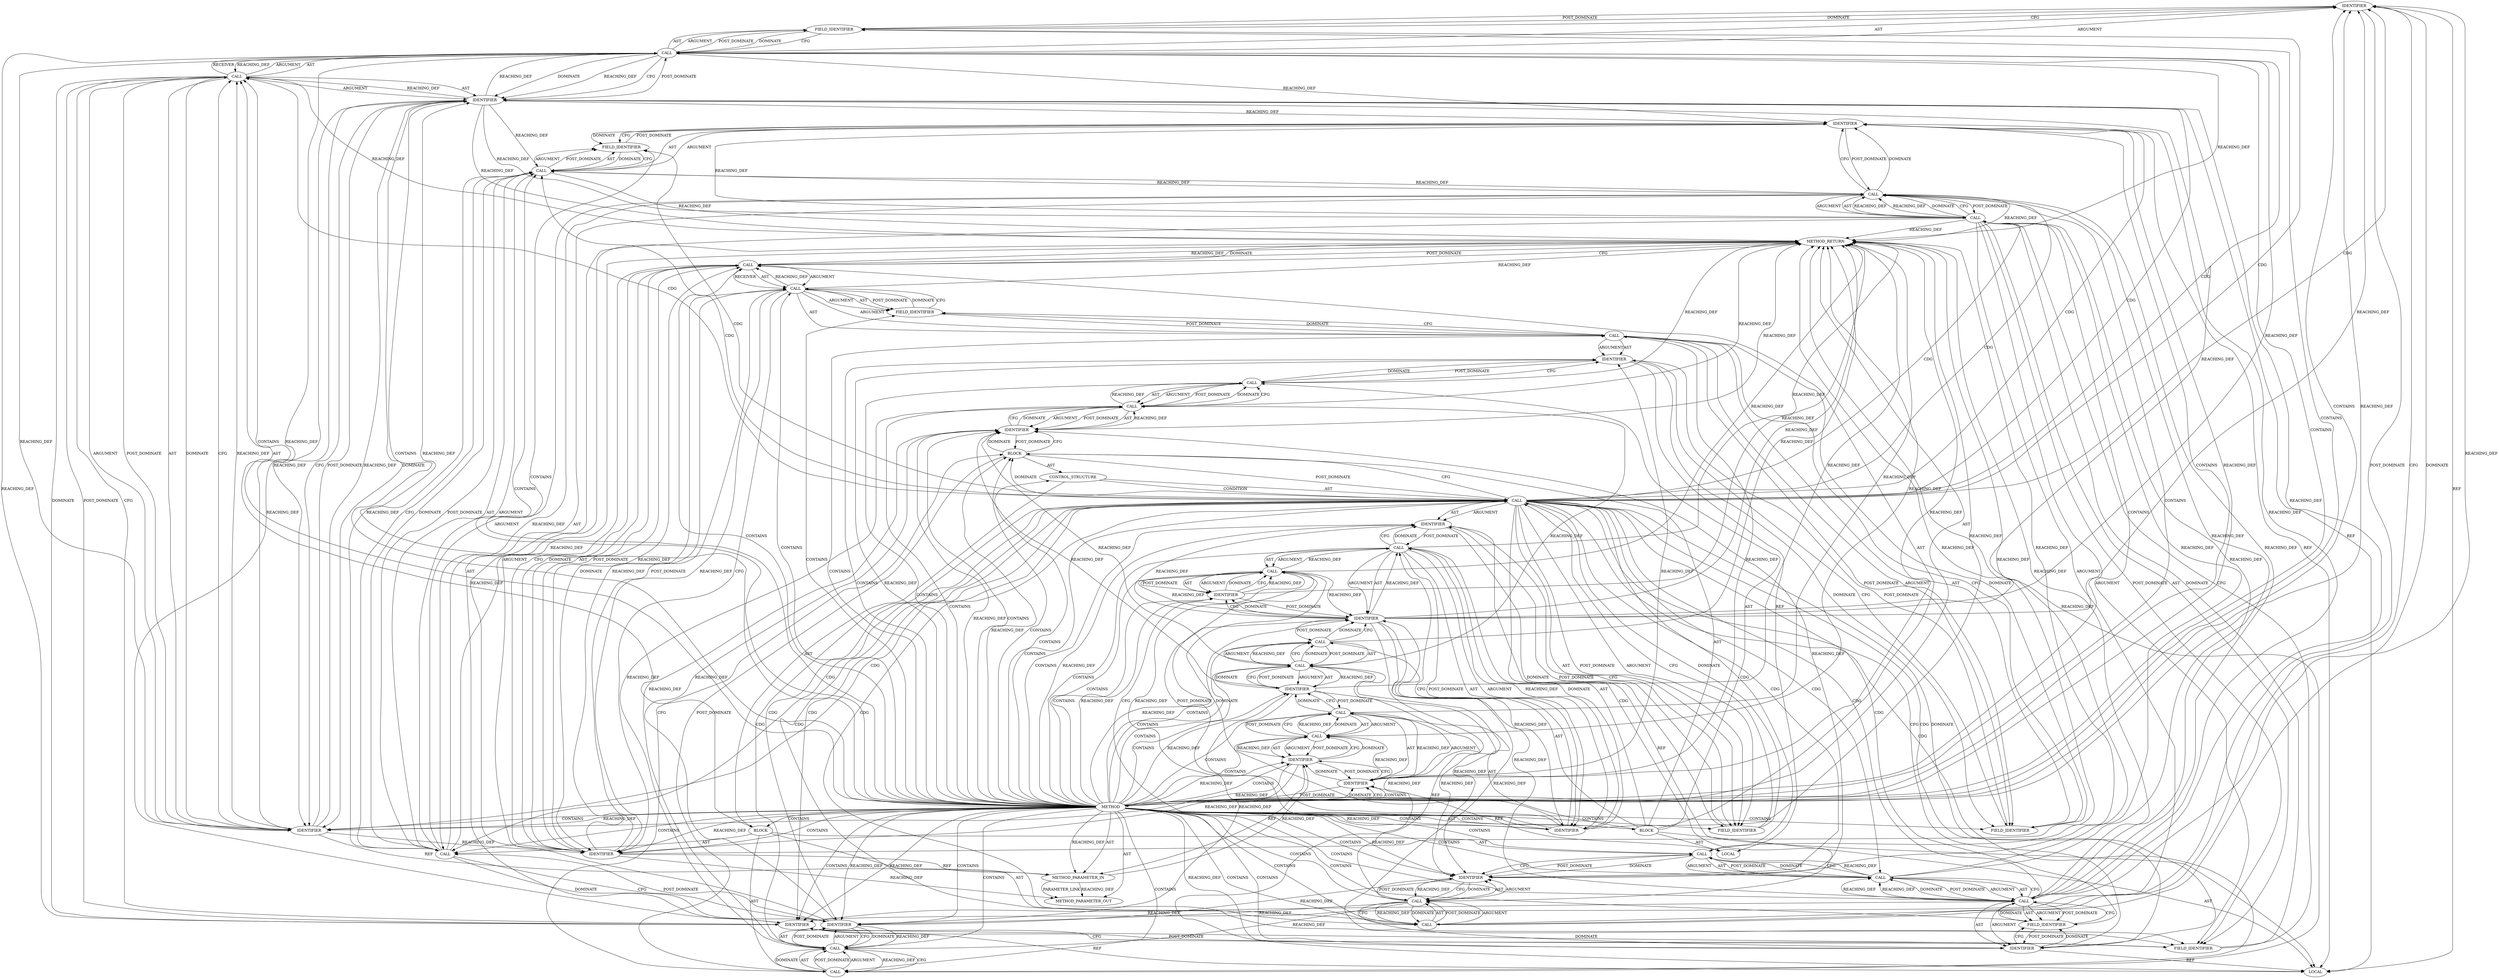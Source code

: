digraph {
  18714 [label=IDENTIFIER ORDER=1 ARGUMENT_INDEX=1 CODE="dev" COLUMN_NUMBER=4 LINE_NUMBER=94 TYPE_FULL_NAME="tls_toe_device*" NAME="dev"]
  18724 [label=IDENTIFIER ORDER=1 ARGUMENT_INDEX=1 CODE="dev" COLUMN_NUMBER=25 LINE_NUMBER=95 TYPE_FULL_NAME="tls_toe_device*" NAME="dev"]
  18711 [label=IDENTIFIER ORDER=1 ARGUMENT_INDEX=1 CODE="device_spinlock" COLUMN_NUMBER=20 LINE_NUMBER=93 TYPE_FULL_NAME="ANY" NAME="device_spinlock"]
  18728 [label=IDENTIFIER ORDER=1 ARGUMENT_INDEX=1 CODE="device_spinlock" COLUMN_NUMBER=18 LINE_NUMBER=96 TYPE_FULL_NAME="ANY" NAME="device_spinlock"]
  18718 [label=CALL ORDER=4 ARGUMENT_INDEX=-1 CODE="kref_put(&dev->kref, dev->release)" COLUMN_NUMBER=4 METHOD_FULL_NAME="kref_put" LINE_NUMBER=95 TYPE_FULL_NAME="<empty>" DISPATCH_TYPE="STATIC_DISPATCH" SIGNATURE="" NAME="kref_put"]
  18702 [label=FIELD_IDENTIFIER ORDER=2 ARGUMENT_INDEX=2 CODE="unhash" COLUMN_NUMBER=7 LINE_NUMBER=91 CANONICAL_NAME="unhash"]
  18713 [label=CALL ORDER=1 ARGUMENT_INDEX=0 CODE="dev->unhash" COLUMN_NUMBER=4 METHOD_FULL_NAME="<operator>.indirectFieldAccess" LINE_NUMBER=94 TYPE_FULL_NAME="<empty>" DISPATCH_TYPE="STATIC_DISPATCH" SIGNATURE="" NAME="<operator>.indirectFieldAccess"]
  18704 [label=CALL ORDER=1 ARGUMENT_INDEX=-1 CODE="kref_get(&dev->kref)" COLUMN_NUMBER=4 METHOD_FULL_NAME="kref_get" LINE_NUMBER=92 TYPE_FULL_NAME="<empty>" DISPATCH_TYPE="STATIC_DISPATCH" SIGNATURE="" NAME="kref_get"]
  18684 [label=LOCAL ORDER=1 CODE="struct tls_context* ctx" COLUMN_NUMBER=21 LINE_NUMBER=86 TYPE_FULL_NAME="tls_context*" NAME="ctx"]
  18707 [label=IDENTIFIER ORDER=1 ARGUMENT_INDEX=1 CODE="dev" COLUMN_NUMBER=14 LINE_NUMBER=92 TYPE_FULL_NAME="tls_toe_device*" NAME="dev"]
  18695 [label=CALL ORDER=2 ARGUMENT_INDEX=2 CODE="&device_list" COLUMN_NUMBER=27 METHOD_FULL_NAME="<operator>.addressOf" LINE_NUMBER=90 TYPE_FULL_NAME="<empty>" DISPATCH_TYPE="STATIC_DISPATCH" SIGNATURE="" NAME="<operator>.addressOf"]
  18717 [label=IDENTIFIER ORDER=3 ARGUMENT_INDEX=2 CODE="sk" COLUMN_NUMBER=21 LINE_NUMBER=94 TYPE_FULL_NAME="sock*" NAME="sk"]
  18739 [label=METHOD_RETURN ORDER=3 CODE="RET" COLUMN_NUMBER=1 LINE_NUMBER=84 TYPE_FULL_NAME="void" EVALUATION_STRATEGY="BY_VALUE"]
  18735 [label=IDENTIFIER ORDER=1 ARGUMENT_INDEX=1 CODE="ctx" COLUMN_NUMBER=2 LINE_NUMBER=100 TYPE_FULL_NAME="tls_context*" NAME="ctx"]
  18694 [label=IDENTIFIER ORDER=1 ARGUMENT_INDEX=1 CODE="dev" COLUMN_NUMBER=22 LINE_NUMBER=90 TYPE_FULL_NAME="tls_toe_device*" NAME="dev"]
  18715 [label=FIELD_IDENTIFIER ORDER=2 ARGUMENT_INDEX=2 CODE="unhash" COLUMN_NUMBER=4 LINE_NUMBER=94 CANONICAL_NAME="unhash"]
  21726 [label=METHOD_PARAMETER_OUT ORDER=1 CODE="struct sock *sk" IS_VARIADIC=false COLUMN_NUMBER=21 LINE_NUMBER=84 TYPE_FULL_NAME="sock*" EVALUATION_STRATEGY="BY_VALUE" INDEX=1 NAME="sk"]
  18699 [label=CONTROL_STRUCTURE CONTROL_STRUCTURE_TYPE="IF" ORDER=1 PARSER_TYPE_NAME="CASTIfStatement" ARGUMENT_INDEX=-1 CODE="if (dev->unhash)" COLUMN_NUMBER=3 LINE_NUMBER=91]
  18697 [label=IDENTIFIER ORDER=3 ARGUMENT_INDEX=3 CODE="dev_list" COLUMN_NUMBER=41 LINE_NUMBER=90 TYPE_FULL_NAME="ANY" NAME="dev_list"]
  18693 [label=CALL ORDER=5 ARGUMENT_INDEX=-1 CODE="list_for_each_entry(dev, &device_list, dev_list)" COLUMN_NUMBER=2 METHOD_FULL_NAME="list_for_each_entry" LINE_NUMBER=90 TYPE_FULL_NAME="<empty>" DISPATCH_TYPE="STATIC_DISPATCH" SIGNATURE="" NAME="list_for_each_entry"]
  18720 [label=CALL ORDER=1 ARGUMENT_INDEX=1 CODE="dev->kref" COLUMN_NUMBER=14 METHOD_FULL_NAME="<operator>.indirectFieldAccess" LINE_NUMBER=95 TYPE_FULL_NAME="<empty>" DISPATCH_TYPE="STATIC_DISPATCH" SIGNATURE="" NAME="<operator>.indirectFieldAccess"]
  18732 [label=CALL ORDER=8 ARGUMENT_INDEX=-1 CODE="ctx->sk_proto->unhash(sk)" COLUMN_NUMBER=2 METHOD_FULL_NAME="unhash" LINE_NUMBER=100 TYPE_FULL_NAME="<empty>" DISPATCH_TYPE="STATIC_DISPATCH" SIGNATURE="" NAME="unhash"]
  18738 [label=IDENTIFIER ORDER=2 ARGUMENT_INDEX=1 CODE="sk" COLUMN_NUMBER=24 LINE_NUMBER=100 TYPE_FULL_NAME="sock*" NAME="sk"]
  18686 [label=IDENTIFIER ORDER=1 ARGUMENT_INDEX=1 CODE="ctx" COLUMN_NUMBER=22 LINE_NUMBER=86 TYPE_FULL_NAME="tls_context*" NAME="ctx"]
  18722 [label=FIELD_IDENTIFIER ORDER=2 ARGUMENT_INDEX=2 CODE="kref" COLUMN_NUMBER=14 LINE_NUMBER=95 CANONICAL_NAME="kref"]
  18691 [label=CALL ORDER=1 ARGUMENT_INDEX=1 CODE="&device_spinlock" COLUMN_NUMBER=15 METHOD_FULL_NAME="<operator>.addressOf" LINE_NUMBER=89 TYPE_FULL_NAME="<empty>" DISPATCH_TYPE="STATIC_DISPATCH" SIGNATURE="" NAME="<operator>.addressOf"]
  18721 [label=IDENTIFIER ORDER=1 ARGUMENT_INDEX=1 CODE="dev" COLUMN_NUMBER=14 LINE_NUMBER=95 TYPE_FULL_NAME="tls_toe_device*" NAME="dev"]
  18709 [label=CALL ORDER=2 ARGUMENT_INDEX=-1 CODE="spin_unlock_bh(&device_spinlock)" COLUMN_NUMBER=4 METHOD_FULL_NAME="spin_unlock_bh" LINE_NUMBER=93 TYPE_FULL_NAME="<empty>" DISPATCH_TYPE="STATIC_DISPATCH" SIGNATURE="" NAME="spin_unlock_bh"]
  18725 [label=FIELD_IDENTIFIER ORDER=2 ARGUMENT_INDEX=2 CODE="release" COLUMN_NUMBER=25 LINE_NUMBER=95 CANONICAL_NAME="release"]
  18729 [label=CALL ORDER=7 ARGUMENT_INDEX=-1 CODE="spin_unlock_bh(&device_spinlock)" COLUMN_NUMBER=2 METHOD_FULL_NAME="spin_unlock_bh" LINE_NUMBER=99 TYPE_FULL_NAME="<empty>" DISPATCH_TYPE="STATIC_DISPATCH" SIGNATURE="" NAME="spin_unlock_bh"]
  18708 [label=FIELD_IDENTIFIER ORDER=2 ARGUMENT_INDEX=2 CODE="kref" COLUMN_NUMBER=14 LINE_NUMBER=92 CANONICAL_NAME="kref"]
  18683 [label=BLOCK ORDER=2 ARGUMENT_INDEX=-1 CODE="{
	struct tls_context *ctx = tls_get_ctx(sk);
	struct tls_toe_device *dev;

	spin_lock_bh(&device_spinlock);
	list_for_each_entry(dev, &device_list, dev_list) {
		if (dev->unhash) {
			kref_get(&dev->kref);
			spin_unlock_bh(&device_spinlock);
			dev->unhash(dev, sk);
			kref_put(&dev->kref, dev->release);
			spin_lock_bh(&device_spinlock);
		}
	}
	spin_unlock_bh(&device_spinlock);
	ctx->sk_proto->unhash(sk);
}" COLUMN_NUMBER=1 LINE_NUMBER=85 TYPE_FULL_NAME="void"]
  18688 [label=IDENTIFIER ORDER=1 ARGUMENT_INDEX=1 CODE="sk" COLUMN_NUMBER=40 LINE_NUMBER=86 TYPE_FULL_NAME="sock*" NAME="sk"]
  18696 [label=IDENTIFIER ORDER=1 ARGUMENT_INDEX=1 CODE="device_list" COLUMN_NUMBER=28 LINE_NUMBER=90 TYPE_FULL_NAME="ANY" NAME="device_list"]
  18706 [label=CALL ORDER=1 ARGUMENT_INDEX=1 CODE="dev->kref" COLUMN_NUMBER=14 METHOD_FULL_NAME="<operator>.indirectFieldAccess" LINE_NUMBER=92 TYPE_FULL_NAME="<empty>" DISPATCH_TYPE="STATIC_DISPATCH" SIGNATURE="" NAME="<operator>.indirectFieldAccess"]
  18736 [label=FIELD_IDENTIFIER ORDER=2 ARGUMENT_INDEX=2 CODE="sk_proto" COLUMN_NUMBER=2 LINE_NUMBER=100 CANONICAL_NAME="sk_proto"]
  18733 [label=CALL ORDER=1 ARGUMENT_INDEX=0 CODE="ctx->sk_proto->unhash" COLUMN_NUMBER=2 METHOD_FULL_NAME="<operator>.indirectFieldAccess" LINE_NUMBER=100 TYPE_FULL_NAME="<empty>" DISPATCH_TYPE="STATIC_DISPATCH" SIGNATURE="" NAME="<operator>.indirectFieldAccess"]
  18705 [label=CALL ORDER=1 ARGUMENT_INDEX=1 CODE="&dev->kref" COLUMN_NUMBER=13 METHOD_FULL_NAME="<operator>.addressOf" LINE_NUMBER=92 TYPE_FULL_NAME="<empty>" DISPATCH_TYPE="STATIC_DISPATCH" SIGNATURE="" NAME="<operator>.addressOf"]
  18689 [label=LOCAL ORDER=3 CODE="struct tls_toe_device* dev" COLUMN_NUMBER=24 LINE_NUMBER=87 TYPE_FULL_NAME="tls_toe_device*" NAME="dev"]
  18690 [label=CALL ORDER=4 ARGUMENT_INDEX=-1 CODE="spin_lock_bh(&device_spinlock)" COLUMN_NUMBER=2 METHOD_FULL_NAME="spin_lock_bh" LINE_NUMBER=89 TYPE_FULL_NAME="<empty>" DISPATCH_TYPE="STATIC_DISPATCH" SIGNATURE="" NAME="spin_lock_bh"]
  18719 [label=CALL ORDER=1 ARGUMENT_INDEX=1 CODE="&dev->kref" COLUMN_NUMBER=13 METHOD_FULL_NAME="<operator>.addressOf" LINE_NUMBER=95 TYPE_FULL_NAME="<empty>" DISPATCH_TYPE="STATIC_DISPATCH" SIGNATURE="" NAME="<operator>.addressOf"]
  18703 [label=BLOCK ORDER=2 ARGUMENT_INDEX=-1 CODE="{
			kref_get(&dev->kref);
			spin_unlock_bh(&device_spinlock);
			dev->unhash(dev, sk);
			kref_put(&dev->kref, dev->release);
			spin_lock_bh(&device_spinlock);
		}" COLUMN_NUMBER=20 LINE_NUMBER=91 TYPE_FULL_NAME="void"]
  18682 [label=METHOD_PARAMETER_IN ORDER=1 CODE="struct sock *sk" IS_VARIADIC=false COLUMN_NUMBER=21 LINE_NUMBER=84 TYPE_FULL_NAME="sock*" EVALUATION_STRATEGY="BY_VALUE" INDEX=1 NAME="sk"]
  18685 [label=CALL ORDER=2 ARGUMENT_INDEX=-1 CODE="*ctx = tls_get_ctx(sk)" COLUMN_NUMBER=21 METHOD_FULL_NAME="<operator>.assignment" LINE_NUMBER=86 TYPE_FULL_NAME="<empty>" DISPATCH_TYPE="STATIC_DISPATCH" SIGNATURE="" NAME="<operator>.assignment"]
  18734 [label=CALL ORDER=1 ARGUMENT_INDEX=1 CODE="ctx->sk_proto" COLUMN_NUMBER=2 METHOD_FULL_NAME="<operator>.indirectFieldAccess" LINE_NUMBER=100 TYPE_FULL_NAME="<empty>" DISPATCH_TYPE="STATIC_DISPATCH" SIGNATURE="" NAME="<operator>.indirectFieldAccess"]
  18698 [label=BLOCK ORDER=6 ARGUMENT_INDEX=6 CODE="{
		if (dev->unhash) {
			kref_get(&dev->kref);
			spin_unlock_bh(&device_spinlock);
			dev->unhash(dev, sk);
			kref_put(&dev->kref, dev->release);
			spin_lock_bh(&device_spinlock);
		}
	}" COLUMN_NUMBER=51 LINE_NUMBER=90 TYPE_FULL_NAME="void"]
  18723 [label=CALL ORDER=2 ARGUMENT_INDEX=2 CODE="dev->release" COLUMN_NUMBER=25 METHOD_FULL_NAME="<operator>.indirectFieldAccess" LINE_NUMBER=95 TYPE_FULL_NAME="<empty>" DISPATCH_TYPE="STATIC_DISPATCH" SIGNATURE="" NAME="<operator>.indirectFieldAccess"]
  18700 [label=CALL ORDER=1 ARGUMENT_INDEX=-1 CODE="dev->unhash" COLUMN_NUMBER=7 METHOD_FULL_NAME="<operator>.indirectFieldAccess" LINE_NUMBER=91 TYPE_FULL_NAME="<empty>" DISPATCH_TYPE="STATIC_DISPATCH" SIGNATURE="" NAME="<operator>.indirectFieldAccess"]
  18692 [label=IDENTIFIER ORDER=1 ARGUMENT_INDEX=1 CODE="device_spinlock" COLUMN_NUMBER=16 LINE_NUMBER=89 TYPE_FULL_NAME="ANY" NAME="device_spinlock"]
  18730 [label=CALL ORDER=1 ARGUMENT_INDEX=1 CODE="&device_spinlock" COLUMN_NUMBER=17 METHOD_FULL_NAME="<operator>.addressOf" LINE_NUMBER=99 TYPE_FULL_NAME="<empty>" DISPATCH_TYPE="STATIC_DISPATCH" SIGNATURE="" NAME="<operator>.addressOf"]
  18737 [label=FIELD_IDENTIFIER ORDER=2 ARGUMENT_INDEX=2 CODE="unhash" COLUMN_NUMBER=2 LINE_NUMBER=100 CANONICAL_NAME="unhash"]
  18727 [label=CALL ORDER=1 ARGUMENT_INDEX=1 CODE="&device_spinlock" COLUMN_NUMBER=17 METHOD_FULL_NAME="<operator>.addressOf" LINE_NUMBER=96 TYPE_FULL_NAME="<empty>" DISPATCH_TYPE="STATIC_DISPATCH" SIGNATURE="" NAME="<operator>.addressOf"]
  18681 [label=METHOD COLUMN_NUMBER=1 LINE_NUMBER=84 COLUMN_NUMBER_END=1 IS_EXTERNAL=false SIGNATURE="void tls_toe_unhash (sock*)" NAME="tls_toe_unhash" AST_PARENT_TYPE="TYPE_DECL" AST_PARENT_FULL_NAME="tls_toe.c:<global>" ORDER=5 CODE="void tls_toe_unhash(struct sock *sk)
{
	struct tls_context *ctx = tls_get_ctx(sk);
	struct tls_toe_device *dev;

	spin_lock_bh(&device_spinlock);
	list_for_each_entry(dev, &device_list, dev_list) {
		if (dev->unhash) {
			kref_get(&dev->kref);
			spin_unlock_bh(&device_spinlock);
			dev->unhash(dev, sk);
			kref_put(&dev->kref, dev->release);
			spin_lock_bh(&device_spinlock);
		}
	}
	spin_unlock_bh(&device_spinlock);
	ctx->sk_proto->unhash(sk);
}" FULL_NAME="tls_toe_unhash" LINE_NUMBER_END=101 FILENAME="tls_toe.c"]
  18716 [label=IDENTIFIER ORDER=2 ARGUMENT_INDEX=1 CODE="dev" COLUMN_NUMBER=16 LINE_NUMBER=94 TYPE_FULL_NAME="tls_toe_device*" NAME="dev"]
  18687 [label=CALL ORDER=2 ARGUMENT_INDEX=2 CODE="tls_get_ctx(sk)" COLUMN_NUMBER=28 METHOD_FULL_NAME="tls_get_ctx" LINE_NUMBER=86 TYPE_FULL_NAME="<empty>" DISPATCH_TYPE="STATIC_DISPATCH" SIGNATURE="" NAME="tls_get_ctx"]
  18726 [label=CALL ORDER=5 ARGUMENT_INDEX=-1 CODE="spin_lock_bh(&device_spinlock)" COLUMN_NUMBER=4 METHOD_FULL_NAME="spin_lock_bh" LINE_NUMBER=96 TYPE_FULL_NAME="<empty>" DISPATCH_TYPE="STATIC_DISPATCH" SIGNATURE="" NAME="spin_lock_bh"]
  18710 [label=CALL ORDER=1 ARGUMENT_INDEX=1 CODE="&device_spinlock" COLUMN_NUMBER=19 METHOD_FULL_NAME="<operator>.addressOf" LINE_NUMBER=93 TYPE_FULL_NAME="<empty>" DISPATCH_TYPE="STATIC_DISPATCH" SIGNATURE="" NAME="<operator>.addressOf"]
  18701 [label=IDENTIFIER ORDER=1 ARGUMENT_INDEX=1 CODE="dev" COLUMN_NUMBER=7 LINE_NUMBER=91 TYPE_FULL_NAME="tls_toe_device*" NAME="dev"]
  18712 [label=CALL ORDER=3 ARGUMENT_INDEX=-1 CODE="dev->unhash(dev, sk)" COLUMN_NUMBER=4 METHOD_FULL_NAME="tls_toe_device.unhash" LINE_NUMBER=94 TYPE_FULL_NAME="<empty>" DISPATCH_TYPE="STATIC_DISPATCH" SIGNATURE="" NAME="unhash"]
  18731 [label=IDENTIFIER ORDER=1 ARGUMENT_INDEX=1 CODE="device_spinlock" COLUMN_NUMBER=18 LINE_NUMBER=99 TYPE_FULL_NAME="ANY" NAME="device_spinlock"]
  18687 -> 18739 [label=REACHING_DEF VARIABLE="tls_get_ctx(sk)"]
  18717 -> 18682 [label=REF ]
  18706 -> 18707 [label=AST ]
  18732 -> 18739 [label=CFG ]
  18709 -> 18710 [label=AST ]
  18711 -> 18739 [label=REACHING_DEF VARIABLE="device_spinlock"]
  18681 -> 18701 [label=CONTAINS ]
  18681 -> 18731 [label=REACHING_DEF VARIABLE=""]
  18705 -> 18704 [label=DOMINATE ]
  18688 -> 18686 [label=POST_DOMINATE ]
  18729 -> 18739 [label=REACHING_DEF VARIABLE="spin_unlock_bh(&device_spinlock)"]
  18681 -> 18692 [label=CONTAINS ]
  18716 -> 18717 [label=DOMINATE ]
  18681 -> 18737 [label=CONTAINS ]
  18712 -> 18721 [label=DOMINATE ]
  18714 -> 18709 [label=POST_DOMINATE ]
  18681 -> 18733 [label=CONTAINS ]
  18717 -> 18712 [label=DOMINATE ]
  18694 -> 18706 [label=REACHING_DEF VARIABLE="dev"]
  18704 -> 18711 [label=DOMINATE ]
  18681 -> 18727 [label=CONTAINS ]
  18736 -> 18734 [label=CFG ]
  18691 -> 18692 [label=POST_DOMINATE ]
  18683 -> 18698 [label=AST ]
  18695 -> 18697 [label=DOMINATE ]
  18716 -> 18724 [label=REACHING_DEF VARIABLE="dev"]
  18698 -> 18731 [label=CFG ]
  18687 -> 18688 [label=POST_DOMINATE ]
  18723 -> 18719 [label=REACHING_DEF VARIABLE="dev->release"]
  18681 -> 18721 [label=CONTAINS ]
  18686 -> 18688 [label=CFG ]
  18695 -> 18696 [label=POST_DOMINATE ]
  18681 -> 18683 [label=AST ]
  18696 -> 18695 [label=DOMINATE ]
  18713 -> 18715 [label=AST ]
  18681 -> 18694 [label=REACHING_DEF VARIABLE=""]
  18697 -> 18693 [label=REACHING_DEF VARIABLE="dev_list"]
  18710 -> 18709 [label=CFG ]
  18719 -> 18718 [label=REACHING_DEF VARIABLE="&dev->kref"]
  18732 -> 18733 [label=ARGUMENT ]
  18727 -> 18726 [label=REACHING_DEF VARIABLE="&device_spinlock"]
  18733 -> 18737 [label=ARGUMENT ]
  18731 -> 18739 [label=REACHING_DEF VARIABLE="device_spinlock"]
  18716 -> 18689 [label=REF ]
  18730 -> 18731 [label=ARGUMENT ]
  18700 -> 18709 [label=CDG ]
  18724 -> 18725 [label=DOMINATE ]
  18734 -> 18736 [label=AST ]
  18730 -> 18739 [label=REACHING_DEF VARIABLE="&device_spinlock"]
  18734 -> 18735 [label=ARGUMENT ]
  18681 -> 18699 [label=CONTAINS ]
  18700 -> 18712 [label=CDG ]
  18695 -> 18739 [label=REACHING_DEF VARIABLE="&device_list"]
  18700 -> 18713 [label=CDG ]
  18726 -> 18739 [label=REACHING_DEF VARIABLE="spin_lock_bh(&device_spinlock)"]
  18696 -> 18695 [label=CFG ]
  18727 -> 18726 [label=CFG ]
  18700 -> 18718 [label=CDG ]
  18729 -> 18735 [label=CFG ]
  18681 -> 18715 [label=CONTAINS ]
  18713 -> 18716 [label=DOMINATE ]
  18681 -> 18687 [label=CONTAINS ]
  18681 -> 18705 [label=CONTAINS ]
  18713 -> 18714 [label=AST ]
  18681 -> 18688 [label=REACHING_DEF VARIABLE=""]
  18711 -> 18710 [label=REACHING_DEF VARIABLE="device_spinlock"]
  18738 -> 18732 [label=REACHING_DEF VARIABLE="sk"]
  18681 -> 18723 [label=CONTAINS ]
  18701 -> 18702 [label=CFG ]
  18687 -> 18688 [label=AST ]
  18681 -> 18714 [label=CONTAINS ]
  18681 -> 18720 [label=CONTAINS ]
  18685 -> 18692 [label=DOMINATE ]
  18700 -> 18706 [label=CDG ]
  18694 -> 18707 [label=REACHING_DEF VARIABLE="dev"]
  18681 -> 18696 [label=CONTAINS ]
  18718 -> 18719 [label=AST ]
  18720 -> 18724 [label=REACHING_DEF VARIABLE="dev->kref"]
  18722 -> 18720 [label=DOMINATE ]
  18733 -> 18734 [label=AST ]
  18699 -> 18700 [label=AST ]
  18700 -> 18725 [label=CDG ]
  18713 -> 18715 [label=ARGUMENT ]
  18681 -> 18682 [label=REACHING_DEF VARIABLE=""]
  18713 -> 18724 [label=REACHING_DEF VARIABLE="dev->unhash"]
  18713 -> 18716 [label=REACHING_DEF VARIABLE="dev->unhash"]
  18726 -> 18727 [label=AST ]
  18717 -> 18716 [label=POST_DOMINATE ]
  18700 -> 18701 [label=ARGUMENT ]
  18695 -> 18694 [label=REACHING_DEF VARIABLE="&device_list"]
  18691 -> 18690 [label=REACHING_DEF VARIABLE="&device_spinlock"]
  18712 -> 18717 [label=AST ]
  18700 -> 18719 [label=CDG ]
  18716 -> 18713 [label=POST_DOMINATE ]
  18683 -> 18689 [label=AST ]
  18737 -> 18733 [label=DOMINATE ]
  18709 -> 18710 [label=POST_DOMINATE ]
  18686 -> 18734 [label=REACHING_DEF VARIABLE="ctx"]
  18681 -> 18697 [label=REACHING_DEF VARIABLE=""]
  18681 -> 18683 [label=CONTAINS ]
  18706 -> 18716 [label=REACHING_DEF VARIABLE="dev->kref"]
  18681 -> 18712 [label=CONTAINS ]
  18730 -> 18729 [label=DOMINATE ]
  18693 -> 18694 [label=AST ]
  18687 -> 18686 [label=REACHING_DEF VARIABLE="tls_get_ctx(sk)"]
  18681 -> 18735 [label=CONTAINS ]
  18716 -> 18721 [label=REACHING_DEF VARIABLE="dev"]
  18706 -> 18708 [label=AST ]
  18736 -> 18734 [label=DOMINATE ]
  18681 -> 18718 [label=CONTAINS ]
  18686 -> 18685 [label=REACHING_DEF VARIABLE="ctx"]
  18735 -> 18684 [label=REF ]
  18730 -> 18731 [label=POST_DOMINATE ]
  18681 -> 18709 [label=CONTAINS ]
  18728 -> 18731 [label=REACHING_DEF VARIABLE="device_spinlock"]
  18681 -> 18716 [label=CONTAINS ]
  18720 -> 18722 [label=ARGUMENT ]
  18700 -> 18710 [label=CDG ]
  18735 -> 18729 [label=POST_DOMINATE ]
  18687 -> 18685 [label=CFG ]
  18706 -> 18708 [label=ARGUMENT ]
  18694 -> 18696 [label=CFG ]
  18713 -> 18712 [label=REACHING_DEF VARIABLE="dev->unhash"]
  18681 -> 18711 [label=REACHING_DEF VARIABLE=""]
  18688 -> 18682 [label=REF ]
  18727 -> 18728 [label=AST ]
  18686 -> 18688 [label=DOMINATE ]
  18711 -> 18728 [label=REACHING_DEF VARIABLE="device_spinlock"]
  18688 -> 18738 [label=REACHING_DEF VARIABLE="sk"]
  18693 -> 18697 [label=ARGUMENT ]
  18728 -> 18739 [label=REACHING_DEF VARIABLE="device_spinlock"]
  18733 -> 18737 [label=AST ]
  18711 -> 18704 [label=POST_DOMINATE ]
  18701 -> 18689 [label=REF ]
  18692 -> 18728 [label=REACHING_DEF VARIABLE="device_spinlock"]
  18720 -> 18719 [label=REACHING_DEF VARIABLE="dev->kref"]
  18720 -> 18719 [label=REACHING_DEF VARIABLE="dev->kref"]
  18702 -> 18700 [label=CFG ]
  18681 -> 18721 [label=REACHING_DEF VARIABLE=""]
  18716 -> 18723 [label=REACHING_DEF VARIABLE="dev"]
  18727 -> 18730 [label=REACHING_DEF VARIABLE="&device_spinlock"]
  18716 -> 18720 [label=REACHING_DEF VARIABLE="dev"]
  18681 -> 18692 [label=REACHING_DEF VARIABLE=""]
  18730 -> 18731 [label=AST ]
  18693 -> 18697 [label=POST_DOMINATE ]
  18698 -> 18731 [label=DOMINATE ]
  18706 -> 18721 [label=REACHING_DEF VARIABLE="dev->kref"]
  18704 -> 18739 [label=REACHING_DEF VARIABLE="kref_get(&dev->kref)"]
  18683 -> 18693 [label=AST ]
  18700 -> 18724 [label=CDG ]
  18723 -> 18718 [label=REACHING_DEF VARIABLE="dev->release"]
  18681 -> 18698 [label=REACHING_DEF VARIABLE=""]
  18700 -> 18698 [label=CFG ]
  18726 -> 18698 [label=CFG ]
  18720 -> 18739 [label=REACHING_DEF VARIABLE="dev->kref"]
  18731 -> 18730 [label=REACHING_DEF VARIABLE="device_spinlock"]
  18693 -> 18694 [label=ARGUMENT ]
  18703 -> 18718 [label=AST ]
  18681 -> 18695 [label=CONTAINS ]
  18733 -> 18738 [label=DOMINATE ]
  18721 -> 18722 [label=CFG ]
  18715 -> 18713 [label=CFG ]
  18694 -> 18716 [label=REACHING_DEF VARIABLE="dev"]
  18700 -> 18717 [label=CDG ]
  18697 -> 18693 [label=DOMINATE ]
  18691 -> 18730 [label=REACHING_DEF VARIABLE="&device_spinlock"]
  18691 -> 18710 [label=REACHING_DEF VARIABLE="&device_spinlock"]
  18706 -> 18705 [label=CFG ]
  18681 -> 18706 [label=CONTAINS ]
  18691 -> 18692 [label=ARGUMENT ]
  18723 -> 18725 [label=ARGUMENT ]
  18681 -> 18714 [label=REACHING_DEF VARIABLE=""]
  18702 -> 18700 [label=DOMINATE ]
  18688 -> 18687 [label=CFG ]
  18723 -> 18718 [label=CFG ]
  18685 -> 18686 [label=ARGUMENT ]
  18700 -> 18728 [label=CDG ]
  18681 -> 18702 [label=CONTAINS ]
  18697 -> 18695 [label=REACHING_DEF VARIABLE="dev_list"]
  18681 -> 18728 [label=REACHING_DEF VARIABLE=""]
  18687 -> 18688 [label=ARGUMENT ]
  18724 -> 18725 [label=CFG ]
  18727 -> 18731 [label=REACHING_DEF VARIABLE="&device_spinlock"]
  18694 -> 18695 [label=REACHING_DEF VARIABLE="dev"]
  18731 -> 18698 [label=POST_DOMINATE ]
  18697 -> 18695 [label=POST_DOMINATE ]
  18681 -> 18685 [label=CONTAINS ]
  18687 -> 18685 [label=REACHING_DEF VARIABLE="tls_get_ctx(sk)"]
  18681 -> 18724 [label=CONTAINS ]
  18719 -> 18720 [label=AST ]
  18683 -> 18685 [label=AST ]
  18722 -> 18720 [label=CFG ]
  18712 -> 18713 [label=ARGUMENT ]
  18683 -> 18729 [label=AST ]
  18702 -> 18701 [label=POST_DOMINATE ]
  18705 -> 18706 [label=AST ]
  18700 -> 18707 [label=CDG ]
  18705 -> 18706 [label=POST_DOMINATE ]
  18725 -> 18724 [label=POST_DOMINATE ]
  18705 -> 18706 [label=ARGUMENT ]
  18700 -> 18721 [label=CDG ]
  18738 -> 21726 [label=REACHING_DEF VARIABLE="sk"]
  18719 -> 18724 [label=DOMINATE ]
  18712 -> 18716 [label=AST ]
  18708 -> 18706 [label=CFG ]
  18706 -> 18739 [label=REACHING_DEF VARIABLE="dev->kref"]
  18713 -> 18715 [label=POST_DOMINATE ]
  18695 -> 18696 [label=AST ]
  18681 -> 18693 [label=CONTAINS ]
  18722 -> 18721 [label=POST_DOMINATE ]
  18734 -> 18737 [label=DOMINATE ]
  18681 -> 18708 [label=CONTAINS ]
  18705 -> 18719 [label=REACHING_DEF VARIABLE="&dev->kref"]
  18703 -> 18704 [label=AST ]
  18681 -> 18717 [label=CONTAINS ]
  18729 -> 18735 [label=DOMINATE ]
  18707 -> 18708 [label=DOMINATE ]
  18709 -> 18714 [label=CFG ]
  18681 -> 18710 [label=CONTAINS ]
  18730 -> 18729 [label=CFG ]
  18732 -> 18738 [label=AST ]
  18738 -> 18733 [label=REACHING_DEF VARIABLE="sk"]
  18739 -> 18732 [label=POST_DOMINATE ]
  18700 -> 18727 [label=CDG ]
  18681 -> 18707 [label=REACHING_DEF VARIABLE=""]
  18728 -> 18727 [label=CFG ]
  18732 -> 18733 [label=RECEIVER ]
  18690 -> 18694 [label=DOMINATE ]
  18706 -> 18705 [label=REACHING_DEF VARIABLE="dev->kref"]
  18706 -> 18705 [label=REACHING_DEF VARIABLE="dev->kref"]
  18718 -> 18723 [label=POST_DOMINATE ]
  18736 -> 18735 [label=POST_DOMINATE ]
  18682 -> 21726 [label=PARAMETER_LINK ]
  18728 -> 18727 [label=DOMINATE ]
  18737 -> 18734 [label=POST_DOMINATE ]
  18681 -> 18729 [label=CONTAINS ]
  18717 -> 18712 [label=CFG ]
  18732 -> 18738 [label=POST_DOMINATE ]
  18732 -> 18739 [label=REACHING_DEF VARIABLE="ctx->sk_proto->unhash(sk)"]
  18727 -> 18728 [label=POST_DOMINATE ]
  18719 -> 18739 [label=REACHING_DEF VARIABLE="&dev->kref"]
  18694 -> 18689 [label=REF ]
  18681 -> 18690 [label=CONTAINS ]
  18681 -> 18726 [label=CONTAINS ]
  18698 -> 18726 [label=POST_DOMINATE ]
  18685 -> 18687 [label=AST ]
  18681 -> 18739 [label=AST ]
  18731 -> 18730 [label=CFG ]
  18700 -> 18711 [label=CDG ]
  18717 -> 18713 [label=REACHING_DEF VARIABLE="sk"]
  18693 -> 18695 [label=ARGUMENT ]
  18706 -> 18705 [label=DOMINATE ]
  18694 -> 18714 [label=REACHING_DEF VARIABLE="dev"]
  18719 -> 18720 [label=POST_DOMINATE ]
  18723 -> 18739 [label=REACHING_DEF VARIABLE="dev->release"]
  18733 -> 18737 [label=POST_DOMINATE ]
  18688 -> 18687 [label=DOMINATE ]
  18720 -> 18719 [label=DOMINATE ]
  18738 -> 18739 [label=REACHING_DEF VARIABLE="sk"]
  18738 -> 18732 [label=CFG ]
  18700 -> 18705 [label=CDG ]
  18711 -> 18731 [label=REACHING_DEF VARIABLE="device_spinlock"]
  18700 -> 18723 [label=CDG ]
  18711 -> 18710 [label=CFG ]
  18697 -> 18694 [label=REACHING_DEF VARIABLE="dev_list"]
  18697 -> 18693 [label=CFG ]
  18700 -> 18707 [label=DOMINATE ]
  18681 -> 18738 [label=REACHING_DEF VARIABLE=""]
  18686 -> 18684 [label=REF ]
  18700 -> 18707 [label=CFG ]
  18723 -> 18724 [label=ARGUMENT ]
  18700 -> 18716 [label=CDG ]
  18706 -> 18720 [label=REACHING_DEF VARIABLE="dev->kref"]
  18692 -> 18711 [label=REACHING_DEF VARIABLE="device_spinlock"]
  18700 -> 18720 [label=CDG ]
  18723 -> 18724 [label=AST ]
  18717 -> 18716 [label=REACHING_DEF VARIABLE="sk"]
  18681 -> 18701 [label=REACHING_DEF VARIABLE=""]
  18682 -> 18688 [label=REACHING_DEF VARIABLE="sk"]
  18726 -> 18727 [label=POST_DOMINATE ]
  18732 -> 18739 [label=DOMINATE ]
  18733 -> 18732 [label=REACHING_DEF VARIABLE="ctx->sk_proto->unhash"]
  18690 -> 18691 [label=POST_DOMINATE ]
  18707 -> 18689 [label=REF ]
  18718 -> 18739 [label=REACHING_DEF VARIABLE="kref_put(&dev->kref, dev->release)"]
  18710 -> 18711 [label=AST ]
  18681 -> 18716 [label=REACHING_DEF VARIABLE=""]
  18733 -> 18738 [label=REACHING_DEF VARIABLE="ctx->sk_proto->unhash"]
  18721 -> 18722 [label=DOMINATE ]
  18706 -> 18714 [label=REACHING_DEF VARIABLE="dev->kref"]
  18681 -> 18698 [label=CONTAINS ]
  18732 -> 18733 [label=AST ]
  18695 -> 18693 [label=REACHING_DEF VARIABLE="&device_list"]
  18705 -> 18704 [label=CFG ]
  18681 -> 18722 [label=CONTAINS ]
  18696 -> 18695 [label=REACHING_DEF VARIABLE="device_list"]
  18707 -> 18708 [label=CFG ]
  18692 -> 18691 [label=REACHING_DEF VARIABLE="device_spinlock"]
  18681 -> 18728 [label=CONTAINS ]
  18681 -> 18686 [label=DOMINATE ]
  18712 -> 18717 [label=ARGUMENT ]
  18690 -> 18691 [label=AST ]
  18693 -> 18739 [label=REACHING_DEF VARIABLE="list_for_each_entry(dev, &device_list, dev_list)"]
  18713 -> 18717 [label=REACHING_DEF VARIABLE="dev->unhash"]
  18718 -> 18723 [label=AST ]
  18733 -> 18734 [label=ARGUMENT ]
  18728 -> 18718 [label=POST_DOMINATE ]
  18719 -> 18723 [label=REACHING_DEF VARIABLE="&dev->kref"]
  18720 -> 18722 [label=POST_DOMINATE ]
  18691 -> 18731 [label=REACHING_DEF VARIABLE="&device_spinlock"]
  18697 -> 18739 [label=REACHING_DEF VARIABLE="dev_list"]
  18681 -> 18736 [label=CONTAINS ]
  18710 -> 18709 [label=DOMINATE ]
  18720 -> 18719 [label=CFG ]
  18716 -> 18713 [label=REACHING_DEF VARIABLE="dev"]
  18703 -> 18712 [label=AST ]
  18681 -> 18703 [label=CONTAINS ]
  18681 -> 18725 [label=CONTAINS ]
  18700 -> 18722 [label=CDG ]
  18706 -> 18724 [label=REACHING_DEF VARIABLE="dev->kref"]
  18724 -> 18719 [label=POST_DOMINATE ]
  18712 -> 18713 [label=AST ]
  18681 -> 18713 [label=CONTAINS ]
  18690 -> 18694 [label=CFG ]
  18706 -> 18719 [label=REACHING_DEF VARIABLE="dev->kref"]
  18681 -> 18732 [label=CONTAINS ]
  18692 -> 18691 [label=DOMINATE ]
  18686 -> 18681 [label=POST_DOMINATE ]
  18700 -> 18701 [label=AST ]
  18685 -> 18686 [label=AST ]
  18734 -> 18735 [label=AST ]
  18710 -> 18711 [label=ARGUMENT ]
  18681 -> 18691 [label=CONTAINS ]
  18681 -> 18686 [label=CFG ]
  18738 -> 18733 [label=POST_DOMINATE ]
  18719 -> 18720 [label=ARGUMENT ]
  18700 -> 18714 [label=CDG ]
  18681 -> 18700 [label=CONTAINS ]
  18688 -> 18687 [label=REACHING_DEF VARIABLE="sk"]
  18681 -> 18724 [label=REACHING_DEF VARIABLE=""]
  18709 -> 18710 [label=ARGUMENT ]
  18710 -> 18727 [label=REACHING_DEF VARIABLE="&device_spinlock"]
  18692 -> 18739 [label=REACHING_DEF VARIABLE="device_spinlock"]
  18701 -> 18702 [label=DOMINATE ]
  18735 -> 18736 [label=DOMINATE ]
  18718 -> 18719 [label=ARGUMENT ]
  18681 -> 21726 [label=AST ]
  18705 -> 18704 [label=REACHING_DEF VARIABLE="&dev->kref"]
  18685 -> 18692 [label=CFG ]
  18691 -> 18711 [label=REACHING_DEF VARIABLE="&device_spinlock"]
  18711 -> 18710 [label=DOMINATE ]
  18681 -> 18694 [label=CONTAINS ]
  18734 -> 18736 [label=POST_DOMINATE ]
  18701 -> 18693 [label=POST_DOMINATE ]
  18723 -> 18725 [label=POST_DOMINATE ]
  18685 -> 18687 [label=ARGUMENT ]
  18695 -> 18697 [label=CFG ]
  18733 -> 18739 [label=REACHING_DEF VARIABLE="ctx->sk_proto->unhash"]
  18716 -> 18712 [label=REACHING_DEF VARIABLE="dev"]
  18681 -> 18719 [label=CONTAINS ]
  18694 -> 18701 [label=REACHING_DEF VARIABLE="dev"]
  18712 -> 18721 [label=CFG ]
  18681 -> 18686 [label=CONTAINS ]
  18694 -> 18713 [label=REACHING_DEF VARIABLE="dev"]
  18695 -> 18696 [label=ARGUMENT ]
  18712 -> 18713 [label=RECEIVER ]
  18706 -> 18707 [label=ARGUMENT ]
  18728 -> 18727 [label=REACHING_DEF VARIABLE="device_spinlock"]
  18705 -> 18720 [label=REACHING_DEF VARIABLE="&dev->kref"]
  18699 -> 18703 [label=AST ]
  18694 -> 18693 [label=REACHING_DEF VARIABLE="dev"]
  18718 -> 18728 [label=DOMINATE ]
  18683 -> 18690 [label=AST ]
  18727 -> 18726 [label=DOMINATE ]
  18681 -> 18682 [label=AST ]
  18734 -> 18737 [label=CFG ]
  18713 -> 18739 [label=REACHING_DEF VARIABLE="dev->unhash"]
  18692 -> 18685 [label=POST_DOMINATE ]
  18708 -> 18706 [label=DOMINATE ]
  18724 -> 18689 [label=REF ]
  18714 -> 18689 [label=REF ]
  18723 -> 18718 [label=DOMINATE ]
  18731 -> 18730 [label=DOMINATE ]
  18715 -> 18713 [label=DOMINATE ]
  18735 -> 18736 [label=CFG ]
  18710 -> 18728 [label=REACHING_DEF VARIABLE="&device_spinlock"]
  18703 -> 18709 [label=AST ]
  18693 -> 18695 [label=AST ]
  18712 -> 18717 [label=POST_DOMINATE ]
  18696 -> 18739 [label=REACHING_DEF VARIABLE="device_list"]
  18699 -> 18700 [label=CONDITION ]
  18681 -> 18731 [label=CONTAINS ]
  18738 -> 18732 [label=DOMINATE ]
  18692 -> 18691 [label=CFG ]
  18685 -> 18739 [label=REACHING_DEF VARIABLE="*ctx = tls_get_ctx(sk)"]
  18700 -> 18726 [label=CDG ]
  18716 -> 18739 [label=REACHING_DEF VARIABLE="dev"]
  18704 -> 18711 [label=CFG ]
  18700 -> 18702 [label=AST ]
  18681 -> 18711 [label=CONTAINS ]
  18720 -> 18722 [label=AST ]
  18713 -> 18716 [label=CFG ]
  18716 -> 18717 [label=REACHING_DEF VARIABLE="dev"]
  18691 -> 18690 [label=CFG ]
  18717 -> 18712 [label=REACHING_DEF VARIABLE="sk"]
  18712 -> 18716 [label=ARGUMENT ]
  18683 -> 18684 [label=AST ]
  18690 -> 18691 [label=ARGUMENT ]
  18698 -> 18699 [label=AST ]
  18703 -> 18726 [label=AST ]
  18694 -> 18690 [label=POST_DOMINATE ]
  18687 -> 18685 [label=DOMINATE ]
  18710 -> 18709 [label=REACHING_DEF VARIABLE="&device_spinlock"]
  18712 -> 18739 [label=REACHING_DEF VARIABLE="dev->unhash(dev, sk)"]
  18714 -> 18715 [label=DOMINATE ]
  18681 -> 18734 [label=CONTAINS ]
  18721 -> 18689 [label=REF ]
  18729 -> 18730 [label=AST ]
  18681 -> 18704 [label=CONTAINS ]
  18681 -> 18707 [label=CONTAINS ]
  18715 -> 18714 [label=POST_DOMINATE ]
  18683 -> 18732 [label=AST ]
  18685 -> 18687 [label=POST_DOMINATE ]
  18700 -> 18708 [label=CDG ]
  18700 -> 18698 [label=DOMINATE ]
  18708 -> 18707 [label=POST_DOMINATE ]
  18690 -> 18739 [label=REACHING_DEF VARIABLE="spin_lock_bh(&device_spinlock)"]
  18686 -> 18735 [label=REACHING_DEF VARIABLE="ctx"]
  18720 -> 18721 [label=ARGUMENT ]
  18737 -> 18733 [label=CFG ]
  18700 -> 18704 [label=CDG ]
  18709 -> 18714 [label=DOMINATE ]
  18681 -> 18717 [label=REACHING_DEF VARIABLE=""]
  18732 -> 18738 [label=ARGUMENT ]
  18714 -> 18715 [label=CFG ]
  18681 -> 18697 [label=CONTAINS ]
  18720 -> 18721 [label=AST ]
  18694 -> 18739 [label=REACHING_DEF VARIABLE="dev"]
  18723 -> 18725 [label=AST ]
  18691 -> 18690 [label=DOMINATE ]
  18738 -> 18682 [label=REF ]
  18713 -> 18721 [label=REACHING_DEF VARIABLE="dev->unhash"]
  18688 -> 18717 [label=REACHING_DEF VARIABLE="sk"]
  18725 -> 18723 [label=DOMINATE ]
  18681 -> 18688 [label=CONTAINS ]
  18691 -> 18692 [label=AST ]
  18729 -> 18730 [label=ARGUMENT ]
  18718 -> 18723 [label=ARGUMENT ]
  18698 -> 18700 [label=POST_DOMINATE ]
  18716 -> 18717 [label=CFG ]
  18721 -> 18712 [label=POST_DOMINATE ]
  18692 -> 18731 [label=REACHING_DEF VARIABLE="device_spinlock"]
  18706 -> 18708 [label=POST_DOMINATE ]
  18717 -> 18738 [label=REACHING_DEF VARIABLE="sk"]
  18686 -> 18739 [label=REACHING_DEF VARIABLE="ctx"]
  18700 -> 18715 [label=CDG ]
  18713 -> 18714 [label=ARGUMENT ]
  18710 -> 18711 [label=POST_DOMINATE ]
  18704 -> 18705 [label=ARGUMENT ]
  18729 -> 18730 [label=POST_DOMINATE ]
  18681 -> 18738 [label=CONTAINS ]
  18681 -> 18696 [label=REACHING_DEF VARIABLE=""]
  18682 -> 21726 [label=REACHING_DEF VARIABLE="sk"]
  18681 -> 18730 [label=CONTAINS ]
  18704 -> 18705 [label=AST ]
  18734 -> 18736 [label=ARGUMENT ]
  18693 -> 18697 [label=AST ]
  18693 -> 18701 [label=CFG ]
  18719 -> 18724 [label=CFG ]
  18704 -> 18705 [label=POST_DOMINATE ]
  18681 -> 18735 [label=REACHING_DEF VARIABLE=""]
  18733 -> 18738 [label=CFG ]
  18700 -> 18702 [label=POST_DOMINATE ]
  18700 -> 18702 [label=ARGUMENT ]
  18727 -> 18728 [label=ARGUMENT ]
  18693 -> 18701 [label=DOMINATE ]
  18696 -> 18694 [label=POST_DOMINATE ]
  18726 -> 18727 [label=ARGUMENT ]
  18694 -> 18696 [label=DOMINATE ]
  18725 -> 18723 [label=CFG ]
  18730 -> 18729 [label=REACHING_DEF VARIABLE="&device_spinlock"]
  18718 -> 18728 [label=CFG ]
}
